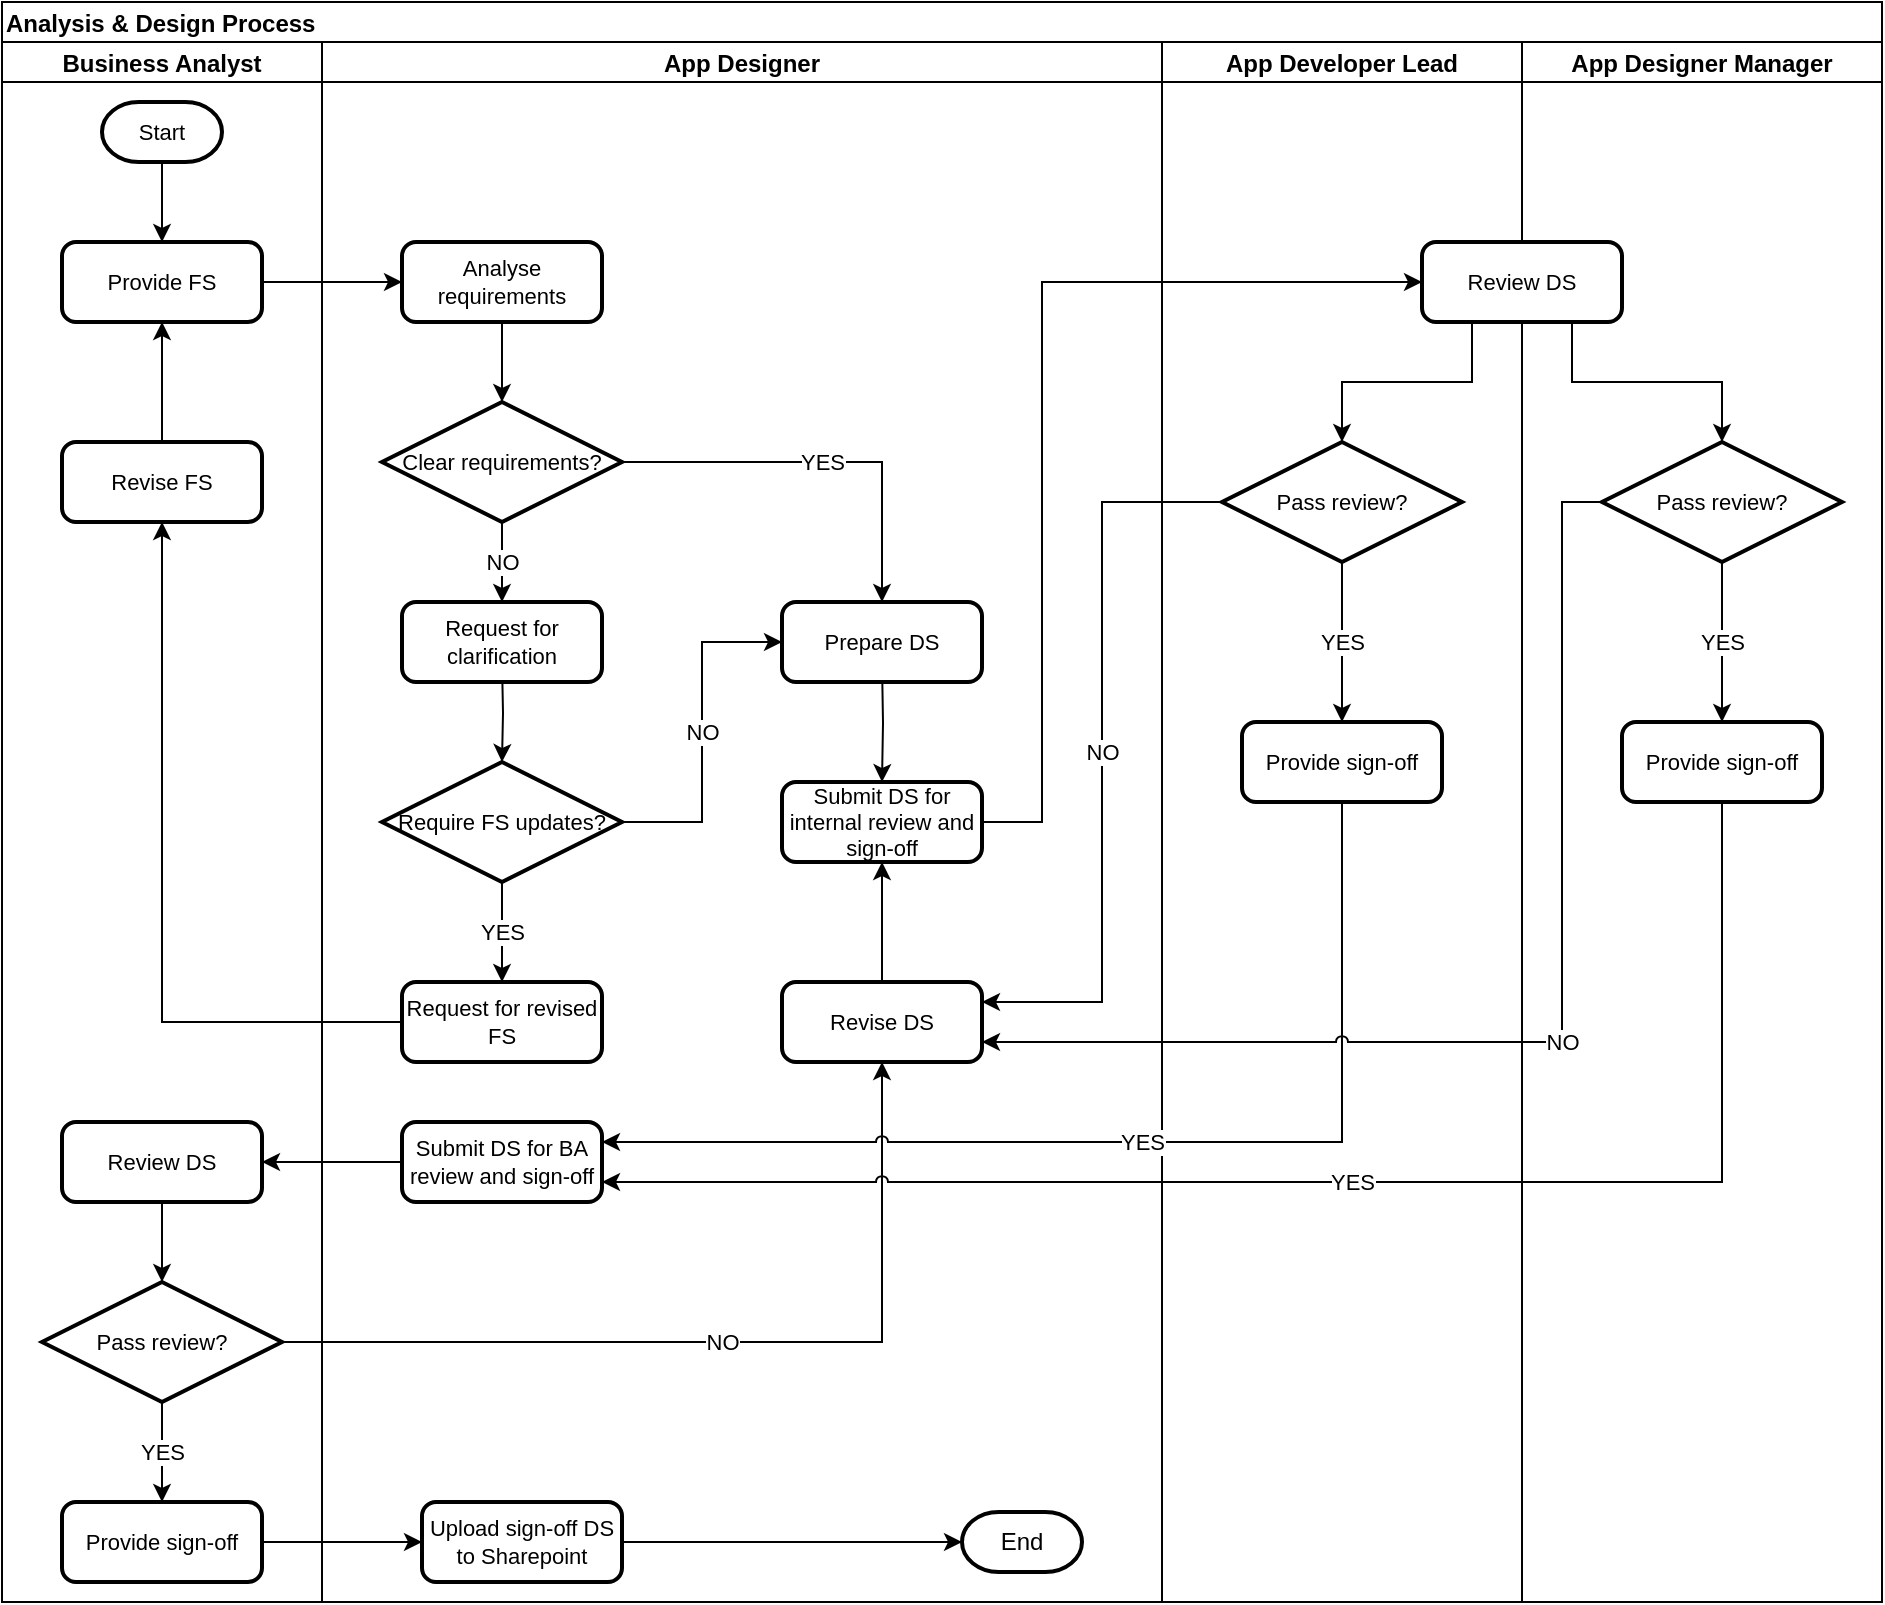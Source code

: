 <mxfile version="14.8.1" type="github">
  <diagram id="_FgbTrC4k-Xs5fvmUxVo" name="Page-1">
    <mxGraphModel dx="1422" dy="737" grid="1" gridSize="10" guides="1" tooltips="1" connect="1" arrows="1" fold="1" page="1" pageScale="1" pageWidth="1100" pageHeight="850" math="0" shadow="0">
      <root>
        <mxCell id="0" />
        <mxCell id="1" parent="0" />
        <mxCell id="WU8aa1a8PACP_APHZHh1-11" value="Analysis &amp; Design Process" style="swimlane;childLayout=stackLayout;resizeParent=1;resizeParentMax=0;startSize=20;align=left;" parent="1" vertex="1">
          <mxGeometry x="40" y="40" width="940" height="800" as="geometry" />
        </mxCell>
        <mxCell id="WU8aa1a8PACP_APHZHh1-12" value="Business Analyst" style="swimlane;startSize=20;" parent="WU8aa1a8PACP_APHZHh1-11" vertex="1">
          <mxGeometry y="20" width="160" height="780" as="geometry" />
        </mxCell>
        <mxCell id="WU8aa1a8PACP_APHZHh1-49" style="edgeStyle=orthogonalEdgeStyle;rounded=0;orthogonalLoop=1;jettySize=auto;html=1;exitX=0.5;exitY=1;exitDx=0;exitDy=0;exitPerimeter=0;entryX=0.5;entryY=0;entryDx=0;entryDy=0;fontSize=11;" parent="WU8aa1a8PACP_APHZHh1-12" source="WU8aa1a8PACP_APHZHh1-19" target="WU8aa1a8PACP_APHZHh1-23" edge="1">
          <mxGeometry relative="1" as="geometry" />
        </mxCell>
        <mxCell id="WU8aa1a8PACP_APHZHh1-19" value="Start" style="strokeWidth=2;html=1;shape=mxgraph.flowchart.terminator;whiteSpace=wrap;align=center;fontSize=11;" parent="WU8aa1a8PACP_APHZHh1-12" vertex="1">
          <mxGeometry x="50" y="30" width="60" height="30" as="geometry" />
        </mxCell>
        <mxCell id="WU8aa1a8PACP_APHZHh1-23" value="Provide FS" style="rounded=1;whiteSpace=wrap;html=1;absoluteArcSize=1;arcSize=14;strokeWidth=2;align=center;fontSize=11;" parent="WU8aa1a8PACP_APHZHh1-12" vertex="1">
          <mxGeometry x="30" y="100" width="100" height="40" as="geometry" />
        </mxCell>
        <mxCell id="WU8aa1a8PACP_APHZHh1-45" style="edgeStyle=orthogonalEdgeStyle;rounded=0;orthogonalLoop=1;jettySize=auto;html=1;exitX=0.5;exitY=0;exitDx=0;exitDy=0;entryX=0.5;entryY=1;entryDx=0;entryDy=0;fontSize=11;" parent="WU8aa1a8PACP_APHZHh1-12" source="WU8aa1a8PACP_APHZHh1-44" target="WU8aa1a8PACP_APHZHh1-23" edge="1">
          <mxGeometry relative="1" as="geometry" />
        </mxCell>
        <mxCell id="WU8aa1a8PACP_APHZHh1-44" value="Revise FS" style="rounded=1;whiteSpace=wrap;html=1;absoluteArcSize=1;arcSize=14;strokeWidth=2;align=center;fontSize=11;" parent="WU8aa1a8PACP_APHZHh1-12" vertex="1">
          <mxGeometry x="30" y="200" width="100" height="40" as="geometry" />
        </mxCell>
        <mxCell id="WU8aa1a8PACP_APHZHh1-90" style="edgeStyle=orthogonalEdgeStyle;rounded=0;orthogonalLoop=1;jettySize=auto;html=1;exitX=0.5;exitY=1;exitDx=0;exitDy=0;fontSize=11;" parent="WU8aa1a8PACP_APHZHh1-12" source="WU8aa1a8PACP_APHZHh1-70" target="WU8aa1a8PACP_APHZHh1-71" edge="1">
          <mxGeometry relative="1" as="geometry" />
        </mxCell>
        <mxCell id="WU8aa1a8PACP_APHZHh1-70" value="Review DS" style="rounded=1;whiteSpace=wrap;html=1;absoluteArcSize=1;arcSize=14;strokeWidth=2;align=center;fontSize=11;" parent="WU8aa1a8PACP_APHZHh1-12" vertex="1">
          <mxGeometry x="30" y="540" width="100" height="40" as="geometry" />
        </mxCell>
        <mxCell id="WU8aa1a8PACP_APHZHh1-91" value="YES" style="edgeStyle=orthogonalEdgeStyle;rounded=0;orthogonalLoop=1;jettySize=auto;html=1;exitX=0.5;exitY=1;exitDx=0;exitDy=0;exitPerimeter=0;fontSize=11;" parent="WU8aa1a8PACP_APHZHh1-12" source="WU8aa1a8PACP_APHZHh1-71" target="WU8aa1a8PACP_APHZHh1-69" edge="1">
          <mxGeometry relative="1" as="geometry" />
        </mxCell>
        <mxCell id="WU8aa1a8PACP_APHZHh1-71" value="Pass review?" style="strokeWidth=2;html=1;shape=mxgraph.flowchart.decision;whiteSpace=wrap;align=center;fontSize=11;" parent="WU8aa1a8PACP_APHZHh1-12" vertex="1">
          <mxGeometry x="20" y="620" width="120" height="60" as="geometry" />
        </mxCell>
        <mxCell id="WU8aa1a8PACP_APHZHh1-69" value="Provide sign-off" style="rounded=1;whiteSpace=wrap;html=1;absoluteArcSize=1;arcSize=14;strokeWidth=2;align=center;fontSize=11;" parent="WU8aa1a8PACP_APHZHh1-12" vertex="1">
          <mxGeometry x="30" y="730" width="100" height="40" as="geometry" />
        </mxCell>
        <mxCell id="WU8aa1a8PACP_APHZHh1-92" value="NO" style="edgeStyle=orthogonalEdgeStyle;rounded=0;orthogonalLoop=1;jettySize=auto;html=1;exitX=1;exitY=0.5;exitDx=0;exitDy=0;exitPerimeter=0;entryX=0.5;entryY=1;entryDx=0;entryDy=0;fontSize=11;" parent="WU8aa1a8PACP_APHZHh1-11" source="WU8aa1a8PACP_APHZHh1-71" target="WU8aa1a8PACP_APHZHh1-60" edge="1">
          <mxGeometry relative="1" as="geometry">
            <mxPoint x="140" y="650" as="sourcePoint" />
          </mxGeometry>
        </mxCell>
        <mxCell id="WU8aa1a8PACP_APHZHh1-13" value="App Designer" style="swimlane;startSize=20;" parent="WU8aa1a8PACP_APHZHh1-11" vertex="1">
          <mxGeometry x="160" y="20" width="420" height="780" as="geometry" />
        </mxCell>
        <mxCell id="WU8aa1a8PACP_APHZHh1-39" style="edgeStyle=orthogonalEdgeStyle;rounded=0;orthogonalLoop=1;jettySize=auto;html=1;exitX=0.5;exitY=1;exitDx=0;exitDy=0;fontSize=11;" parent="WU8aa1a8PACP_APHZHh1-13" source="WU8aa1a8PACP_APHZHh1-24" target="WU8aa1a8PACP_APHZHh1-27" edge="1">
          <mxGeometry relative="1" as="geometry" />
        </mxCell>
        <mxCell id="WU8aa1a8PACP_APHZHh1-24" value="Analyse requirements" style="rounded=1;whiteSpace=wrap;html=1;absoluteArcSize=1;arcSize=14;strokeWidth=2;align=center;fontSize=11;" parent="WU8aa1a8PACP_APHZHh1-13" vertex="1">
          <mxGeometry x="40" y="100" width="100" height="40" as="geometry" />
        </mxCell>
        <mxCell id="WU8aa1a8PACP_APHZHh1-40" value="NO" style="edgeStyle=orthogonalEdgeStyle;rounded=0;orthogonalLoop=1;jettySize=auto;html=1;exitX=0.5;exitY=1;exitDx=0;exitDy=0;exitPerimeter=0;entryX=0.5;entryY=0;entryDx=0;entryDy=0;fontSize=11;" parent="WU8aa1a8PACP_APHZHh1-13" source="WU8aa1a8PACP_APHZHh1-27" target="WU8aa1a8PACP_APHZHh1-29" edge="1">
          <mxGeometry relative="1" as="geometry" />
        </mxCell>
        <mxCell id="WU8aa1a8PACP_APHZHh1-46" value="YES" style="edgeStyle=orthogonalEdgeStyle;rounded=0;orthogonalLoop=1;jettySize=auto;html=1;exitX=1;exitY=0.5;exitDx=0;exitDy=0;exitPerimeter=0;entryX=0.5;entryY=0;entryDx=0;entryDy=0;fontSize=11;" parent="WU8aa1a8PACP_APHZHh1-13" source="WU8aa1a8PACP_APHZHh1-27" target="WU8aa1a8PACP_APHZHh1-28" edge="1">
          <mxGeometry relative="1" as="geometry" />
        </mxCell>
        <mxCell id="WU8aa1a8PACP_APHZHh1-27" value="Clear requirements?" style="strokeWidth=2;html=1;shape=mxgraph.flowchart.decision;whiteSpace=wrap;align=center;fontSize=11;" parent="WU8aa1a8PACP_APHZHh1-13" vertex="1">
          <mxGeometry x="30" y="180" width="120" height="60" as="geometry" />
        </mxCell>
        <mxCell id="WU8aa1a8PACP_APHZHh1-48" style="edgeStyle=orthogonalEdgeStyle;rounded=0;orthogonalLoop=1;jettySize=auto;html=1;exitX=0.5;exitY=1;exitDx=0;exitDy=0;entryX=0.5;entryY=0;entryDx=0;entryDy=0;fontSize=11;" parent="WU8aa1a8PACP_APHZHh1-13" target="WU8aa1a8PACP_APHZHh1-37" edge="1">
          <mxGeometry relative="1" as="geometry">
            <mxPoint x="280" y="310" as="sourcePoint" />
          </mxGeometry>
        </mxCell>
        <mxCell id="WU8aa1a8PACP_APHZHh1-28" value="Prepare DS" style="rounded=1;whiteSpace=wrap;html=1;absoluteArcSize=1;arcSize=14;strokeWidth=2;align=center;fontSize=11;" parent="WU8aa1a8PACP_APHZHh1-13" vertex="1">
          <mxGeometry x="230" y="280" width="100" height="40" as="geometry" />
        </mxCell>
        <mxCell id="WU8aa1a8PACP_APHZHh1-41" style="edgeStyle=orthogonalEdgeStyle;rounded=0;orthogonalLoop=1;jettySize=auto;html=1;exitX=0.5;exitY=1;exitDx=0;exitDy=0;entryX=0.5;entryY=0;entryDx=0;entryDy=0;entryPerimeter=0;fontSize=11;" parent="WU8aa1a8PACP_APHZHh1-13" target="WU8aa1a8PACP_APHZHh1-32" edge="1">
          <mxGeometry relative="1" as="geometry">
            <mxPoint x="90" y="310" as="sourcePoint" />
          </mxGeometry>
        </mxCell>
        <mxCell id="WU8aa1a8PACP_APHZHh1-29" value="Request for clarification" style="rounded=1;whiteSpace=wrap;html=1;absoluteArcSize=1;arcSize=14;strokeWidth=2;align=center;fontSize=11;" parent="WU8aa1a8PACP_APHZHh1-13" vertex="1">
          <mxGeometry x="40" y="280" width="100" height="40" as="geometry" />
        </mxCell>
        <mxCell id="WU8aa1a8PACP_APHZHh1-42" value="YES" style="edgeStyle=orthogonalEdgeStyle;rounded=0;orthogonalLoop=1;jettySize=auto;html=1;exitX=0.5;exitY=1;exitDx=0;exitDy=0;exitPerimeter=0;entryX=0.5;entryY=0;entryDx=0;entryDy=0;fontSize=11;" parent="WU8aa1a8PACP_APHZHh1-13" source="WU8aa1a8PACP_APHZHh1-32" target="WU8aa1a8PACP_APHZHh1-33" edge="1">
          <mxGeometry relative="1" as="geometry" />
        </mxCell>
        <mxCell id="WU8aa1a8PACP_APHZHh1-47" value="NO" style="edgeStyle=orthogonalEdgeStyle;rounded=0;orthogonalLoop=1;jettySize=auto;html=1;exitX=1;exitY=0.5;exitDx=0;exitDy=0;exitPerimeter=0;entryX=0;entryY=0.5;entryDx=0;entryDy=0;fontSize=11;" parent="WU8aa1a8PACP_APHZHh1-13" source="WU8aa1a8PACP_APHZHh1-32" target="WU8aa1a8PACP_APHZHh1-28" edge="1">
          <mxGeometry relative="1" as="geometry" />
        </mxCell>
        <mxCell id="WU8aa1a8PACP_APHZHh1-32" value="Require FS updates?" style="strokeWidth=2;html=1;shape=mxgraph.flowchart.decision;whiteSpace=wrap;align=center;fontSize=11;" parent="WU8aa1a8PACP_APHZHh1-13" vertex="1">
          <mxGeometry x="30" y="360" width="120" height="60" as="geometry" />
        </mxCell>
        <mxCell id="WU8aa1a8PACP_APHZHh1-33" value="Request for revised FS" style="rounded=1;whiteSpace=wrap;html=1;absoluteArcSize=1;arcSize=14;strokeWidth=2;align=center;fontSize=11;" parent="WU8aa1a8PACP_APHZHh1-13" vertex="1">
          <mxGeometry x="40" y="470" width="100" height="40" as="geometry" />
        </mxCell>
        <mxCell id="WU8aa1a8PACP_APHZHh1-37" value="Submit DS for internal review and sign-off" style="rounded=1;whiteSpace=wrap;html=1;absoluteArcSize=1;arcSize=14;strokeWidth=2;align=center;fontSize=11;" parent="WU8aa1a8PACP_APHZHh1-13" vertex="1">
          <mxGeometry x="230" y="370" width="100" height="40" as="geometry" />
        </mxCell>
        <mxCell id="WU8aa1a8PACP_APHZHh1-62" style="edgeStyle=orthogonalEdgeStyle;rounded=0;orthogonalLoop=1;jettySize=auto;html=1;exitX=0.5;exitY=0;exitDx=0;exitDy=0;entryX=0.5;entryY=1;entryDx=0;entryDy=0;fontSize=11;" parent="WU8aa1a8PACP_APHZHh1-13" source="WU8aa1a8PACP_APHZHh1-60" target="WU8aa1a8PACP_APHZHh1-37" edge="1">
          <mxGeometry relative="1" as="geometry" />
        </mxCell>
        <mxCell id="WU8aa1a8PACP_APHZHh1-60" value="Revise DS" style="rounded=1;whiteSpace=wrap;html=1;absoluteArcSize=1;arcSize=14;strokeWidth=2;align=center;fontSize=11;" parent="WU8aa1a8PACP_APHZHh1-13" vertex="1">
          <mxGeometry x="230" y="470" width="100" height="40" as="geometry" />
        </mxCell>
        <mxCell id="WU8aa1a8PACP_APHZHh1-63" value="Submit DS for BA review and sign-off" style="rounded=1;whiteSpace=wrap;html=1;absoluteArcSize=1;arcSize=14;strokeWidth=2;align=center;fontSize=11;" parent="WU8aa1a8PACP_APHZHh1-13" vertex="1">
          <mxGeometry x="40" y="540" width="100" height="40" as="geometry" />
        </mxCell>
        <mxCell id="WU8aa1a8PACP_APHZHh1-93" value="Upload sign-off DS to Sharepoint" style="rounded=1;whiteSpace=wrap;html=1;absoluteArcSize=1;arcSize=14;strokeWidth=2;align=center;fontSize=11;" parent="WU8aa1a8PACP_APHZHh1-13" vertex="1">
          <mxGeometry x="50" y="730" width="100" height="40" as="geometry" />
        </mxCell>
        <mxCell id="WU8aa1a8PACP_APHZHh1-18" value="End" style="strokeWidth=2;html=1;shape=mxgraph.flowchart.terminator;whiteSpace=wrap;align=center;" parent="WU8aa1a8PACP_APHZHh1-13" vertex="1">
          <mxGeometry x="320" y="735" width="60" height="30" as="geometry" />
        </mxCell>
        <mxCell id="WU8aa1a8PACP_APHZHh1-97" style="edgeStyle=orthogonalEdgeStyle;rounded=0;orthogonalLoop=1;jettySize=auto;html=1;exitX=1;exitY=0.5;exitDx=0;exitDy=0;fontSize=11;entryX=0;entryY=0.5;entryDx=0;entryDy=0;entryPerimeter=0;" parent="WU8aa1a8PACP_APHZHh1-13" source="WU8aa1a8PACP_APHZHh1-93" edge="1" target="WU8aa1a8PACP_APHZHh1-18">
          <mxGeometry relative="1" as="geometry">
            <mxPoint x="310" y="750" as="targetPoint" />
          </mxGeometry>
        </mxCell>
        <mxCell id="WU8aa1a8PACP_APHZHh1-15" value="App Developer Lead" style="swimlane;startSize=20;" parent="WU8aa1a8PACP_APHZHh1-11" vertex="1">
          <mxGeometry x="580" y="20" width="180" height="780" as="geometry" />
        </mxCell>
        <mxCell id="WU8aa1a8PACP_APHZHh1-73" value="YES" style="edgeStyle=orthogonalEdgeStyle;rounded=0;orthogonalLoop=1;jettySize=auto;html=1;exitX=0.5;exitY=1;exitDx=0;exitDy=0;exitPerimeter=0;fontSize=11;" parent="WU8aa1a8PACP_APHZHh1-15" source="WU8aa1a8PACP_APHZHh1-30" target="WU8aa1a8PACP_APHZHh1-51" edge="1">
          <mxGeometry relative="1" as="geometry" />
        </mxCell>
        <mxCell id="WU8aa1a8PACP_APHZHh1-30" value="Pass review?" style="strokeWidth=2;html=1;shape=mxgraph.flowchart.decision;whiteSpace=wrap;align=center;fontSize=11;" parent="WU8aa1a8PACP_APHZHh1-15" vertex="1">
          <mxGeometry x="30" y="200" width="120" height="60" as="geometry" />
        </mxCell>
        <mxCell id="WU8aa1a8PACP_APHZHh1-51" value="Provide sign-off" style="rounded=1;whiteSpace=wrap;html=1;absoluteArcSize=1;arcSize=14;strokeWidth=2;align=center;fontSize=11;" parent="WU8aa1a8PACP_APHZHh1-15" vertex="1">
          <mxGeometry x="40" y="340" width="100" height="40" as="geometry" />
        </mxCell>
        <mxCell id="WU8aa1a8PACP_APHZHh1-16" value="App Designer Manager" style="swimlane;startSize=20;" parent="WU8aa1a8PACP_APHZHh1-11" vertex="1">
          <mxGeometry x="760" y="20" width="180" height="780" as="geometry" />
        </mxCell>
        <mxCell id="WU8aa1a8PACP_APHZHh1-58" style="edgeStyle=orthogonalEdgeStyle;rounded=0;orthogonalLoop=1;jettySize=auto;html=1;exitX=0.75;exitY=1;exitDx=0;exitDy=0;entryX=0.5;entryY=0;entryDx=0;entryDy=0;entryPerimeter=0;fontSize=11;" parent="WU8aa1a8PACP_APHZHh1-16" source="WU8aa1a8PACP_APHZHh1-52" target="WU8aa1a8PACP_APHZHh1-54" edge="1">
          <mxGeometry relative="1" as="geometry" />
        </mxCell>
        <mxCell id="WU8aa1a8PACP_APHZHh1-52" value="Review DS" style="rounded=1;whiteSpace=wrap;html=1;absoluteArcSize=1;arcSize=14;strokeWidth=2;align=center;fontSize=11;" parent="WU8aa1a8PACP_APHZHh1-16" vertex="1">
          <mxGeometry x="-50" y="100" width="100" height="40" as="geometry" />
        </mxCell>
        <mxCell id="WU8aa1a8PACP_APHZHh1-74" value="YES" style="edgeStyle=orthogonalEdgeStyle;rounded=0;orthogonalLoop=1;jettySize=auto;html=1;exitX=0.5;exitY=1;exitDx=0;exitDy=0;exitPerimeter=0;entryX=0.5;entryY=0;entryDx=0;entryDy=0;fontSize=11;" parent="WU8aa1a8PACP_APHZHh1-16" source="WU8aa1a8PACP_APHZHh1-54" target="WU8aa1a8PACP_APHZHh1-56" edge="1">
          <mxGeometry relative="1" as="geometry" />
        </mxCell>
        <mxCell id="WU8aa1a8PACP_APHZHh1-54" value="Pass review?" style="strokeWidth=2;html=1;shape=mxgraph.flowchart.decision;whiteSpace=wrap;align=center;fontSize=11;" parent="WU8aa1a8PACP_APHZHh1-16" vertex="1">
          <mxGeometry x="40" y="200" width="120" height="60" as="geometry" />
        </mxCell>
        <mxCell id="WU8aa1a8PACP_APHZHh1-56" value="Provide sign-off" style="rounded=1;whiteSpace=wrap;html=1;absoluteArcSize=1;arcSize=14;strokeWidth=2;align=center;fontSize=11;" parent="WU8aa1a8PACP_APHZHh1-16" vertex="1">
          <mxGeometry x="50" y="340" width="100" height="40" as="geometry" />
        </mxCell>
        <mxCell id="WU8aa1a8PACP_APHZHh1-38" style="edgeStyle=orthogonalEdgeStyle;rounded=0;orthogonalLoop=1;jettySize=auto;html=1;exitX=1;exitY=0.5;exitDx=0;exitDy=0;entryX=0;entryY=0.5;entryDx=0;entryDy=0;fontSize=11;" parent="WU8aa1a8PACP_APHZHh1-11" source="WU8aa1a8PACP_APHZHh1-23" target="WU8aa1a8PACP_APHZHh1-24" edge="1">
          <mxGeometry relative="1" as="geometry" />
        </mxCell>
        <mxCell id="WU8aa1a8PACP_APHZHh1-43" style="edgeStyle=orthogonalEdgeStyle;rounded=0;orthogonalLoop=1;jettySize=auto;html=1;exitX=0;exitY=0.5;exitDx=0;exitDy=0;entryX=0.5;entryY=1;entryDx=0;entryDy=0;fontSize=11;" parent="WU8aa1a8PACP_APHZHh1-11" source="WU8aa1a8PACP_APHZHh1-33" target="WU8aa1a8PACP_APHZHh1-44" edge="1">
          <mxGeometry relative="1" as="geometry">
            <mxPoint x="80" y="310" as="targetPoint" />
          </mxGeometry>
        </mxCell>
        <mxCell id="WU8aa1a8PACP_APHZHh1-57" style="edgeStyle=orthogonalEdgeStyle;rounded=0;orthogonalLoop=1;jettySize=auto;html=1;exitX=0.25;exitY=1;exitDx=0;exitDy=0;entryX=0.5;entryY=0;entryDx=0;entryDy=0;entryPerimeter=0;fontSize=11;" parent="WU8aa1a8PACP_APHZHh1-11" source="WU8aa1a8PACP_APHZHh1-52" target="WU8aa1a8PACP_APHZHh1-30" edge="1">
          <mxGeometry relative="1" as="geometry" />
        </mxCell>
        <mxCell id="WU8aa1a8PACP_APHZHh1-80" value="YES" style="edgeStyle=orthogonalEdgeStyle;rounded=0;orthogonalLoop=1;jettySize=auto;html=1;exitX=0.5;exitY=1;exitDx=0;exitDy=0;entryX=1;entryY=0.25;entryDx=0;entryDy=0;fontSize=11;jumpStyle=arc;" parent="WU8aa1a8PACP_APHZHh1-11" source="WU8aa1a8PACP_APHZHh1-51" target="WU8aa1a8PACP_APHZHh1-63" edge="1">
          <mxGeometry relative="1" as="geometry" />
        </mxCell>
        <mxCell id="WU8aa1a8PACP_APHZHh1-78" value="YES" style="edgeStyle=orthogonalEdgeStyle;rounded=0;orthogonalLoop=1;jettySize=auto;html=1;exitX=0.5;exitY=1;exitDx=0;exitDy=0;fontSize=11;entryX=1;entryY=0.75;entryDx=0;entryDy=0;jumpStyle=arc;" parent="WU8aa1a8PACP_APHZHh1-11" source="WU8aa1a8PACP_APHZHh1-56" target="WU8aa1a8PACP_APHZHh1-63" edge="1">
          <mxGeometry relative="1" as="geometry">
            <mxPoint x="900" y="540" as="targetPoint" />
          </mxGeometry>
        </mxCell>
        <mxCell id="WU8aa1a8PACP_APHZHh1-94" style="edgeStyle=orthogonalEdgeStyle;rounded=0;orthogonalLoop=1;jettySize=auto;html=1;exitX=0;exitY=0.5;exitDx=0;exitDy=0;fontSize=11;" parent="WU8aa1a8PACP_APHZHh1-11" source="WU8aa1a8PACP_APHZHh1-63" target="WU8aa1a8PACP_APHZHh1-70" edge="1">
          <mxGeometry relative="1" as="geometry" />
        </mxCell>
        <mxCell id="WU8aa1a8PACP_APHZHh1-95" style="edgeStyle=orthogonalEdgeStyle;rounded=0;orthogonalLoop=1;jettySize=auto;html=1;exitX=1;exitY=0.5;exitDx=0;exitDy=0;entryX=0;entryY=0.5;entryDx=0;entryDy=0;fontSize=11;" parent="WU8aa1a8PACP_APHZHh1-11" source="WU8aa1a8PACP_APHZHh1-37" target="WU8aa1a8PACP_APHZHh1-52" edge="1">
          <mxGeometry relative="1" as="geometry">
            <Array as="points">
              <mxPoint x="520" y="410" />
              <mxPoint x="520" y="140" />
            </Array>
          </mxGeometry>
        </mxCell>
        <mxCell id="WU8aa1a8PACP_APHZHh1-96" style="edgeStyle=orthogonalEdgeStyle;rounded=0;orthogonalLoop=1;jettySize=auto;html=1;exitX=1;exitY=0.5;exitDx=0;exitDy=0;entryX=0;entryY=0.5;entryDx=0;entryDy=0;fontSize=11;" parent="WU8aa1a8PACP_APHZHh1-11" source="WU8aa1a8PACP_APHZHh1-69" target="WU8aa1a8PACP_APHZHh1-93" edge="1">
          <mxGeometry relative="1" as="geometry" />
        </mxCell>
        <mxCell id="aqgJiFI0IH7aXp76rsv6-1" value="NO" style="edgeStyle=orthogonalEdgeStyle;rounded=0;jumpStyle=arc;orthogonalLoop=1;jettySize=auto;html=1;exitX=0;exitY=0.5;exitDx=0;exitDy=0;exitPerimeter=0;entryX=1;entryY=0.75;entryDx=0;entryDy=0;" edge="1" parent="WU8aa1a8PACP_APHZHh1-11" source="WU8aa1a8PACP_APHZHh1-54" target="WU8aa1a8PACP_APHZHh1-60">
          <mxGeometry relative="1" as="geometry">
            <Array as="points">
              <mxPoint x="780" y="250" />
              <mxPoint x="780" y="520" />
            </Array>
          </mxGeometry>
        </mxCell>
        <mxCell id="aqgJiFI0IH7aXp76rsv6-2" value="NO" style="edgeStyle=orthogonalEdgeStyle;rounded=0;jumpStyle=arc;orthogonalLoop=1;jettySize=auto;html=1;exitX=0;exitY=0.5;exitDx=0;exitDy=0;exitPerimeter=0;entryX=1;entryY=0.25;entryDx=0;entryDy=0;" edge="1" parent="WU8aa1a8PACP_APHZHh1-11" source="WU8aa1a8PACP_APHZHh1-30" target="WU8aa1a8PACP_APHZHh1-60">
          <mxGeometry relative="1" as="geometry" />
        </mxCell>
      </root>
    </mxGraphModel>
  </diagram>
</mxfile>
